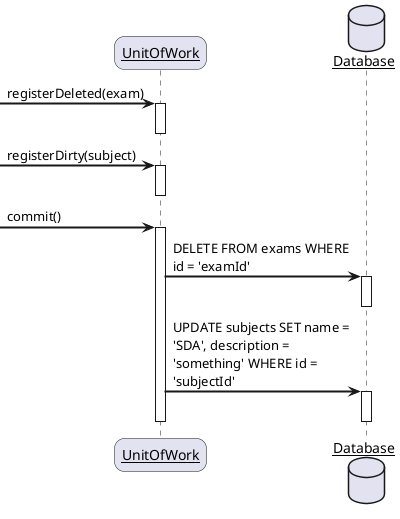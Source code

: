 @startuml Unit of Work

skinparam sequenceArrowThickness 2
skinparam roundcorner 20
skinparam maxmessagesize 180
skinparam sequenceParticipant underline

participant "UnitOfWork" as A
database Database as B

-> A: registerDeleted(exam)
activate A

deactivate A

-> A: registerDirty(subject)
activate A

deactivate A

 -> A: commit()
activate A

A -> B: DELETE FROM exams WHERE id = 'examId'
activate B

deactivate B

A -> B:  UPDATE subjects SET name = 'SDA', description = 'something' WHERE id = 'subjectId'
activate B

deactivate B

deactivate A

@enduml